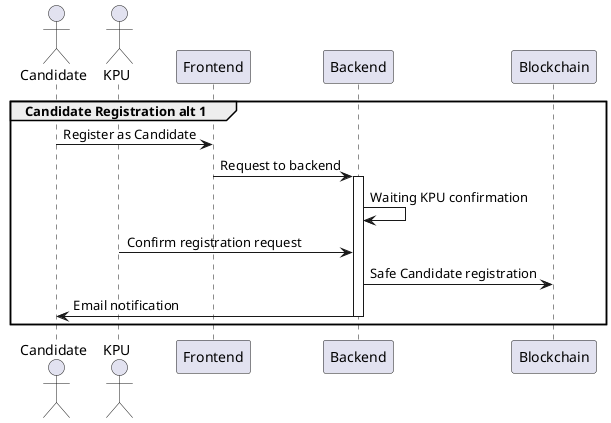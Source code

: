 @startuml global sequence diagram
skinparam maxMessageSize 300
' actor "Voter" as user1
actor "Candidate" as user2
actor "KPU" as user3
participant "Frontend" as system1
participant "Backend" as system2
participant "Blockchain" as system3

group Candidate Registration alt 1
    user2 -> system1: Register as Candidate
    system1 -> system2: Request to backend
    activate system2
    system2 -> system2: Waiting KPU confirmation
    user3 -> system2: Confirm registration request
    system2 -> system3: Safe Candidate registration
    system2 -> user2: Email notification
    deactivate system2
    

end
@enduml